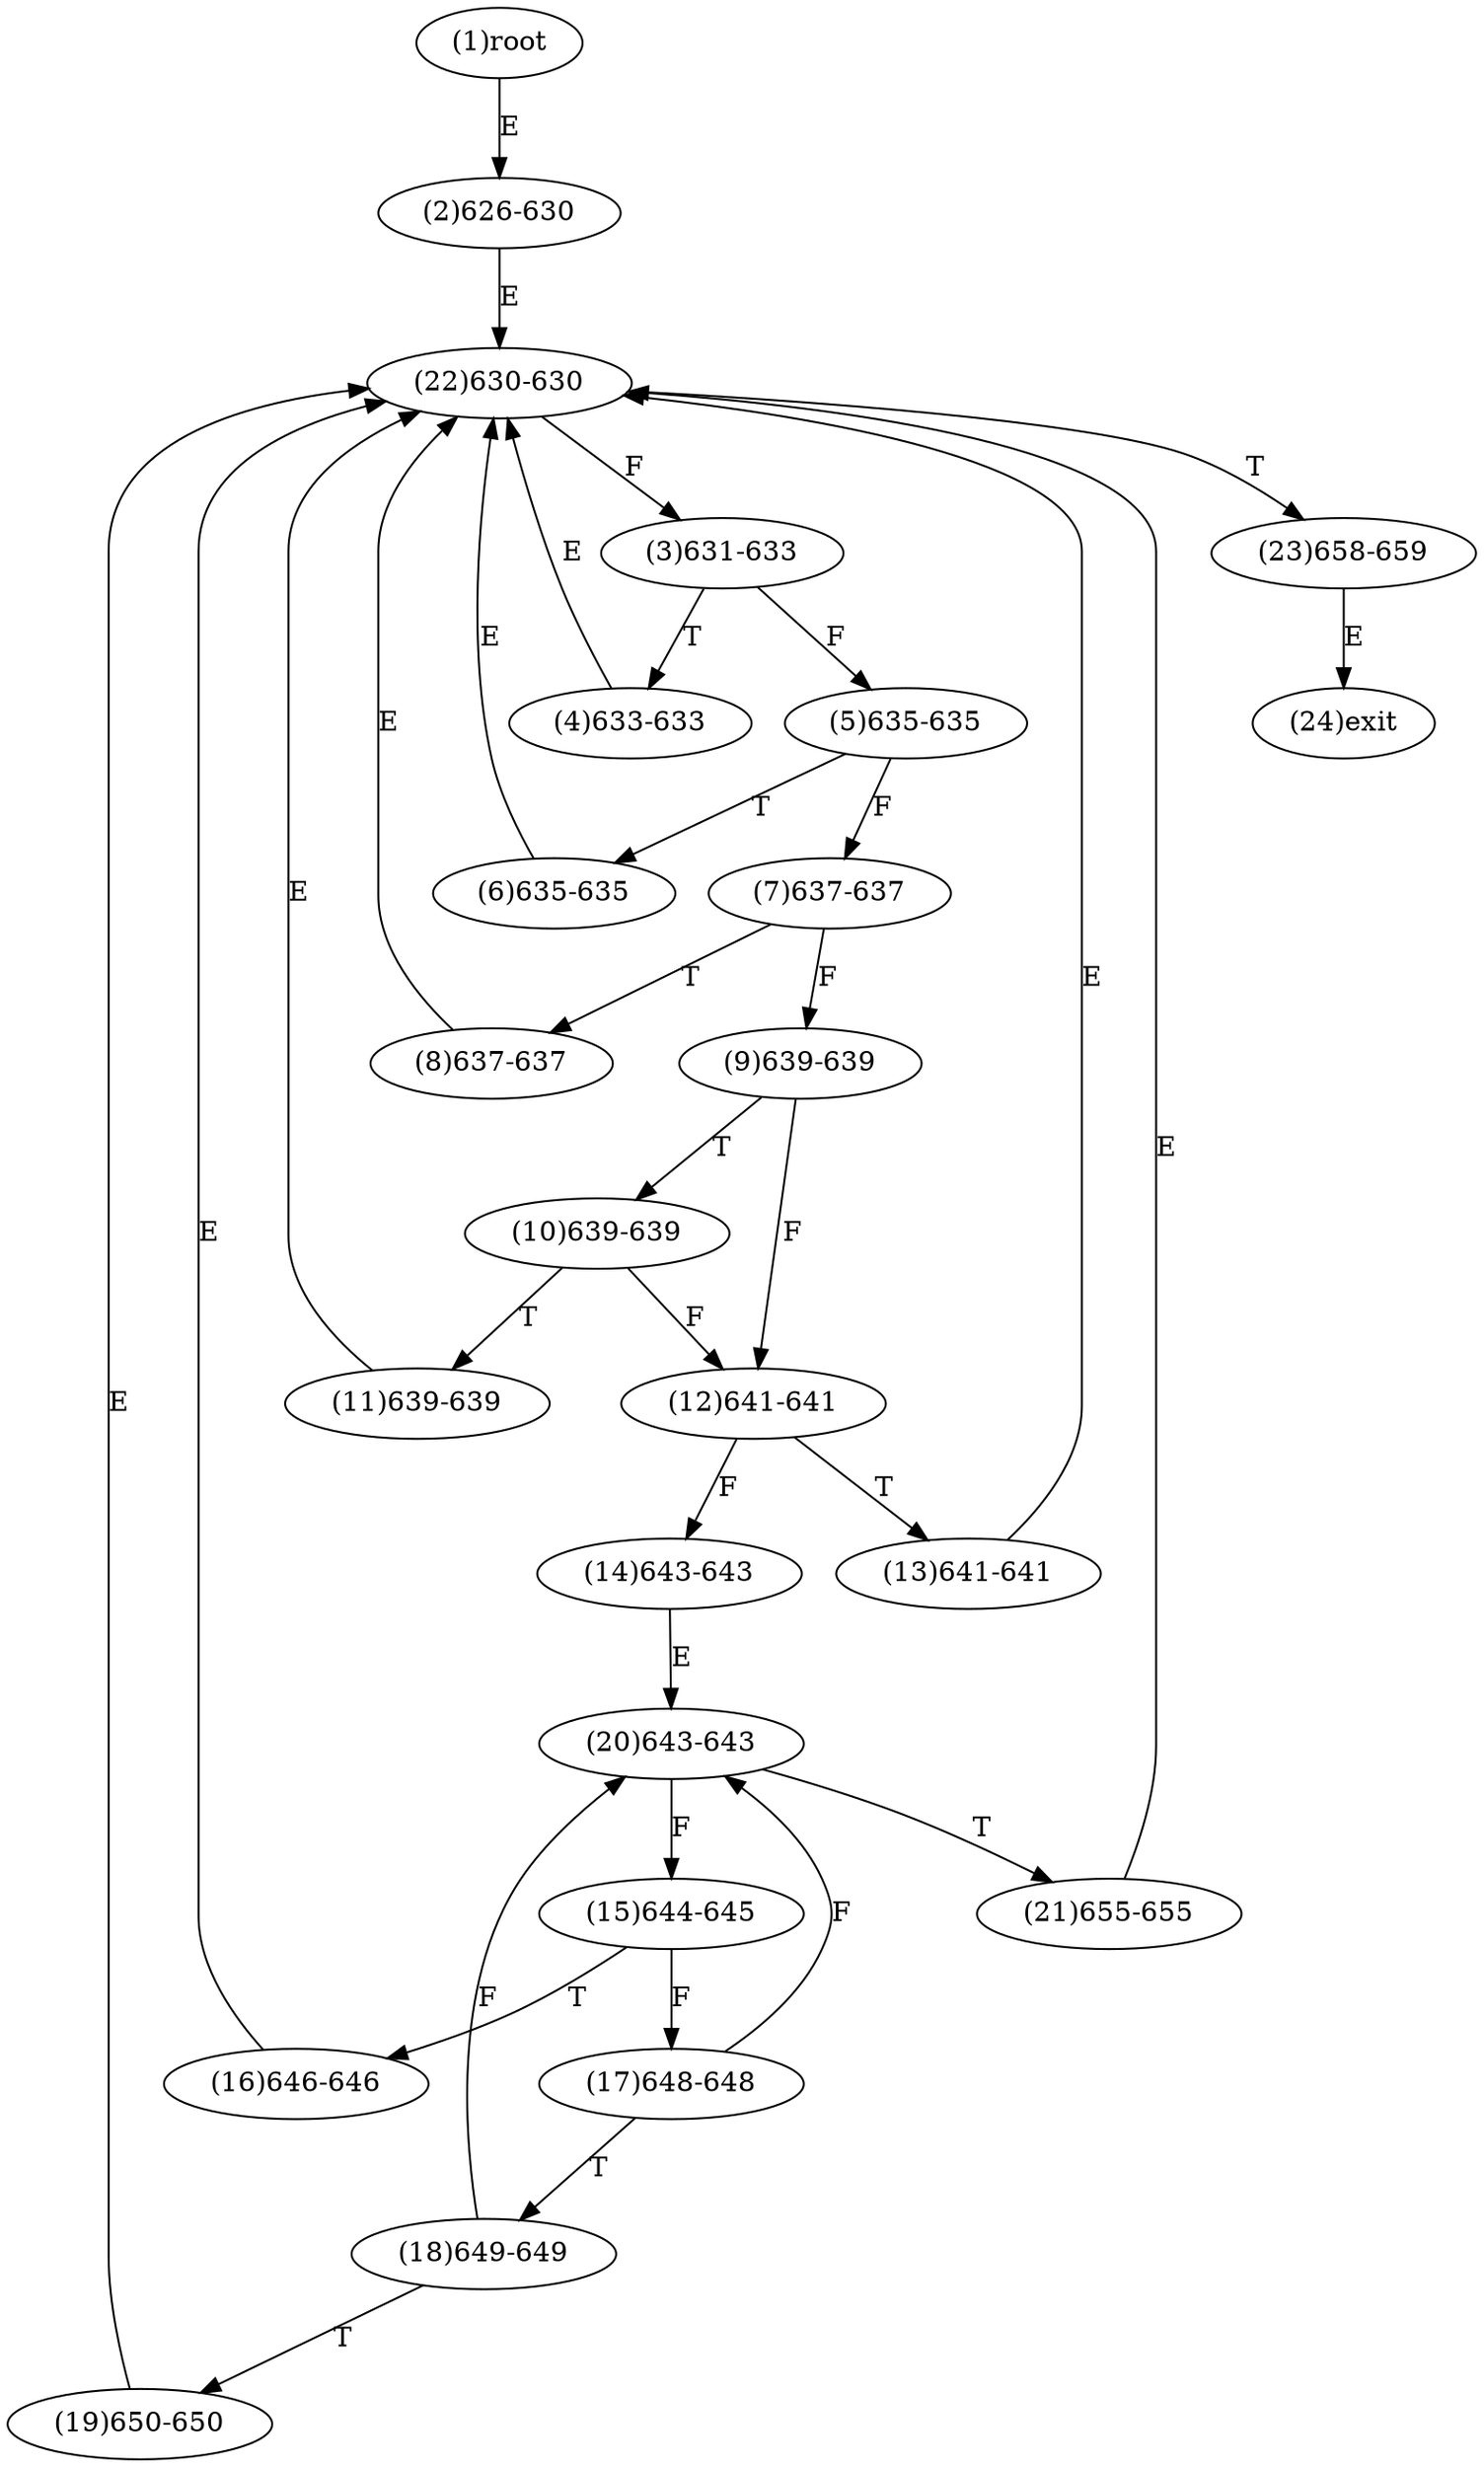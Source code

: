 digraph "" { 
1[ label="(1)root"];
2[ label="(2)626-630"];
3[ label="(3)631-633"];
4[ label="(4)633-633"];
5[ label="(5)635-635"];
6[ label="(6)635-635"];
7[ label="(7)637-637"];
8[ label="(8)637-637"];
9[ label="(9)639-639"];
10[ label="(10)639-639"];
11[ label="(11)639-639"];
12[ label="(12)641-641"];
13[ label="(13)641-641"];
14[ label="(14)643-643"];
15[ label="(15)644-645"];
17[ label="(17)648-648"];
16[ label="(16)646-646"];
19[ label="(19)650-650"];
18[ label="(18)649-649"];
21[ label="(21)655-655"];
20[ label="(20)643-643"];
23[ label="(23)658-659"];
22[ label="(22)630-630"];
24[ label="(24)exit"];
1->2[ label="E"];
2->22[ label="E"];
3->5[ label="F"];
3->4[ label="T"];
4->22[ label="E"];
5->7[ label="F"];
5->6[ label="T"];
6->22[ label="E"];
7->9[ label="F"];
7->8[ label="T"];
8->22[ label="E"];
9->12[ label="F"];
9->10[ label="T"];
10->12[ label="F"];
10->11[ label="T"];
11->22[ label="E"];
12->14[ label="F"];
12->13[ label="T"];
13->22[ label="E"];
14->20[ label="E"];
15->17[ label="F"];
15->16[ label="T"];
16->22[ label="E"];
17->20[ label="F"];
17->18[ label="T"];
18->20[ label="F"];
18->19[ label="T"];
19->22[ label="E"];
20->15[ label="F"];
20->21[ label="T"];
21->22[ label="E"];
22->3[ label="F"];
22->23[ label="T"];
23->24[ label="E"];
}